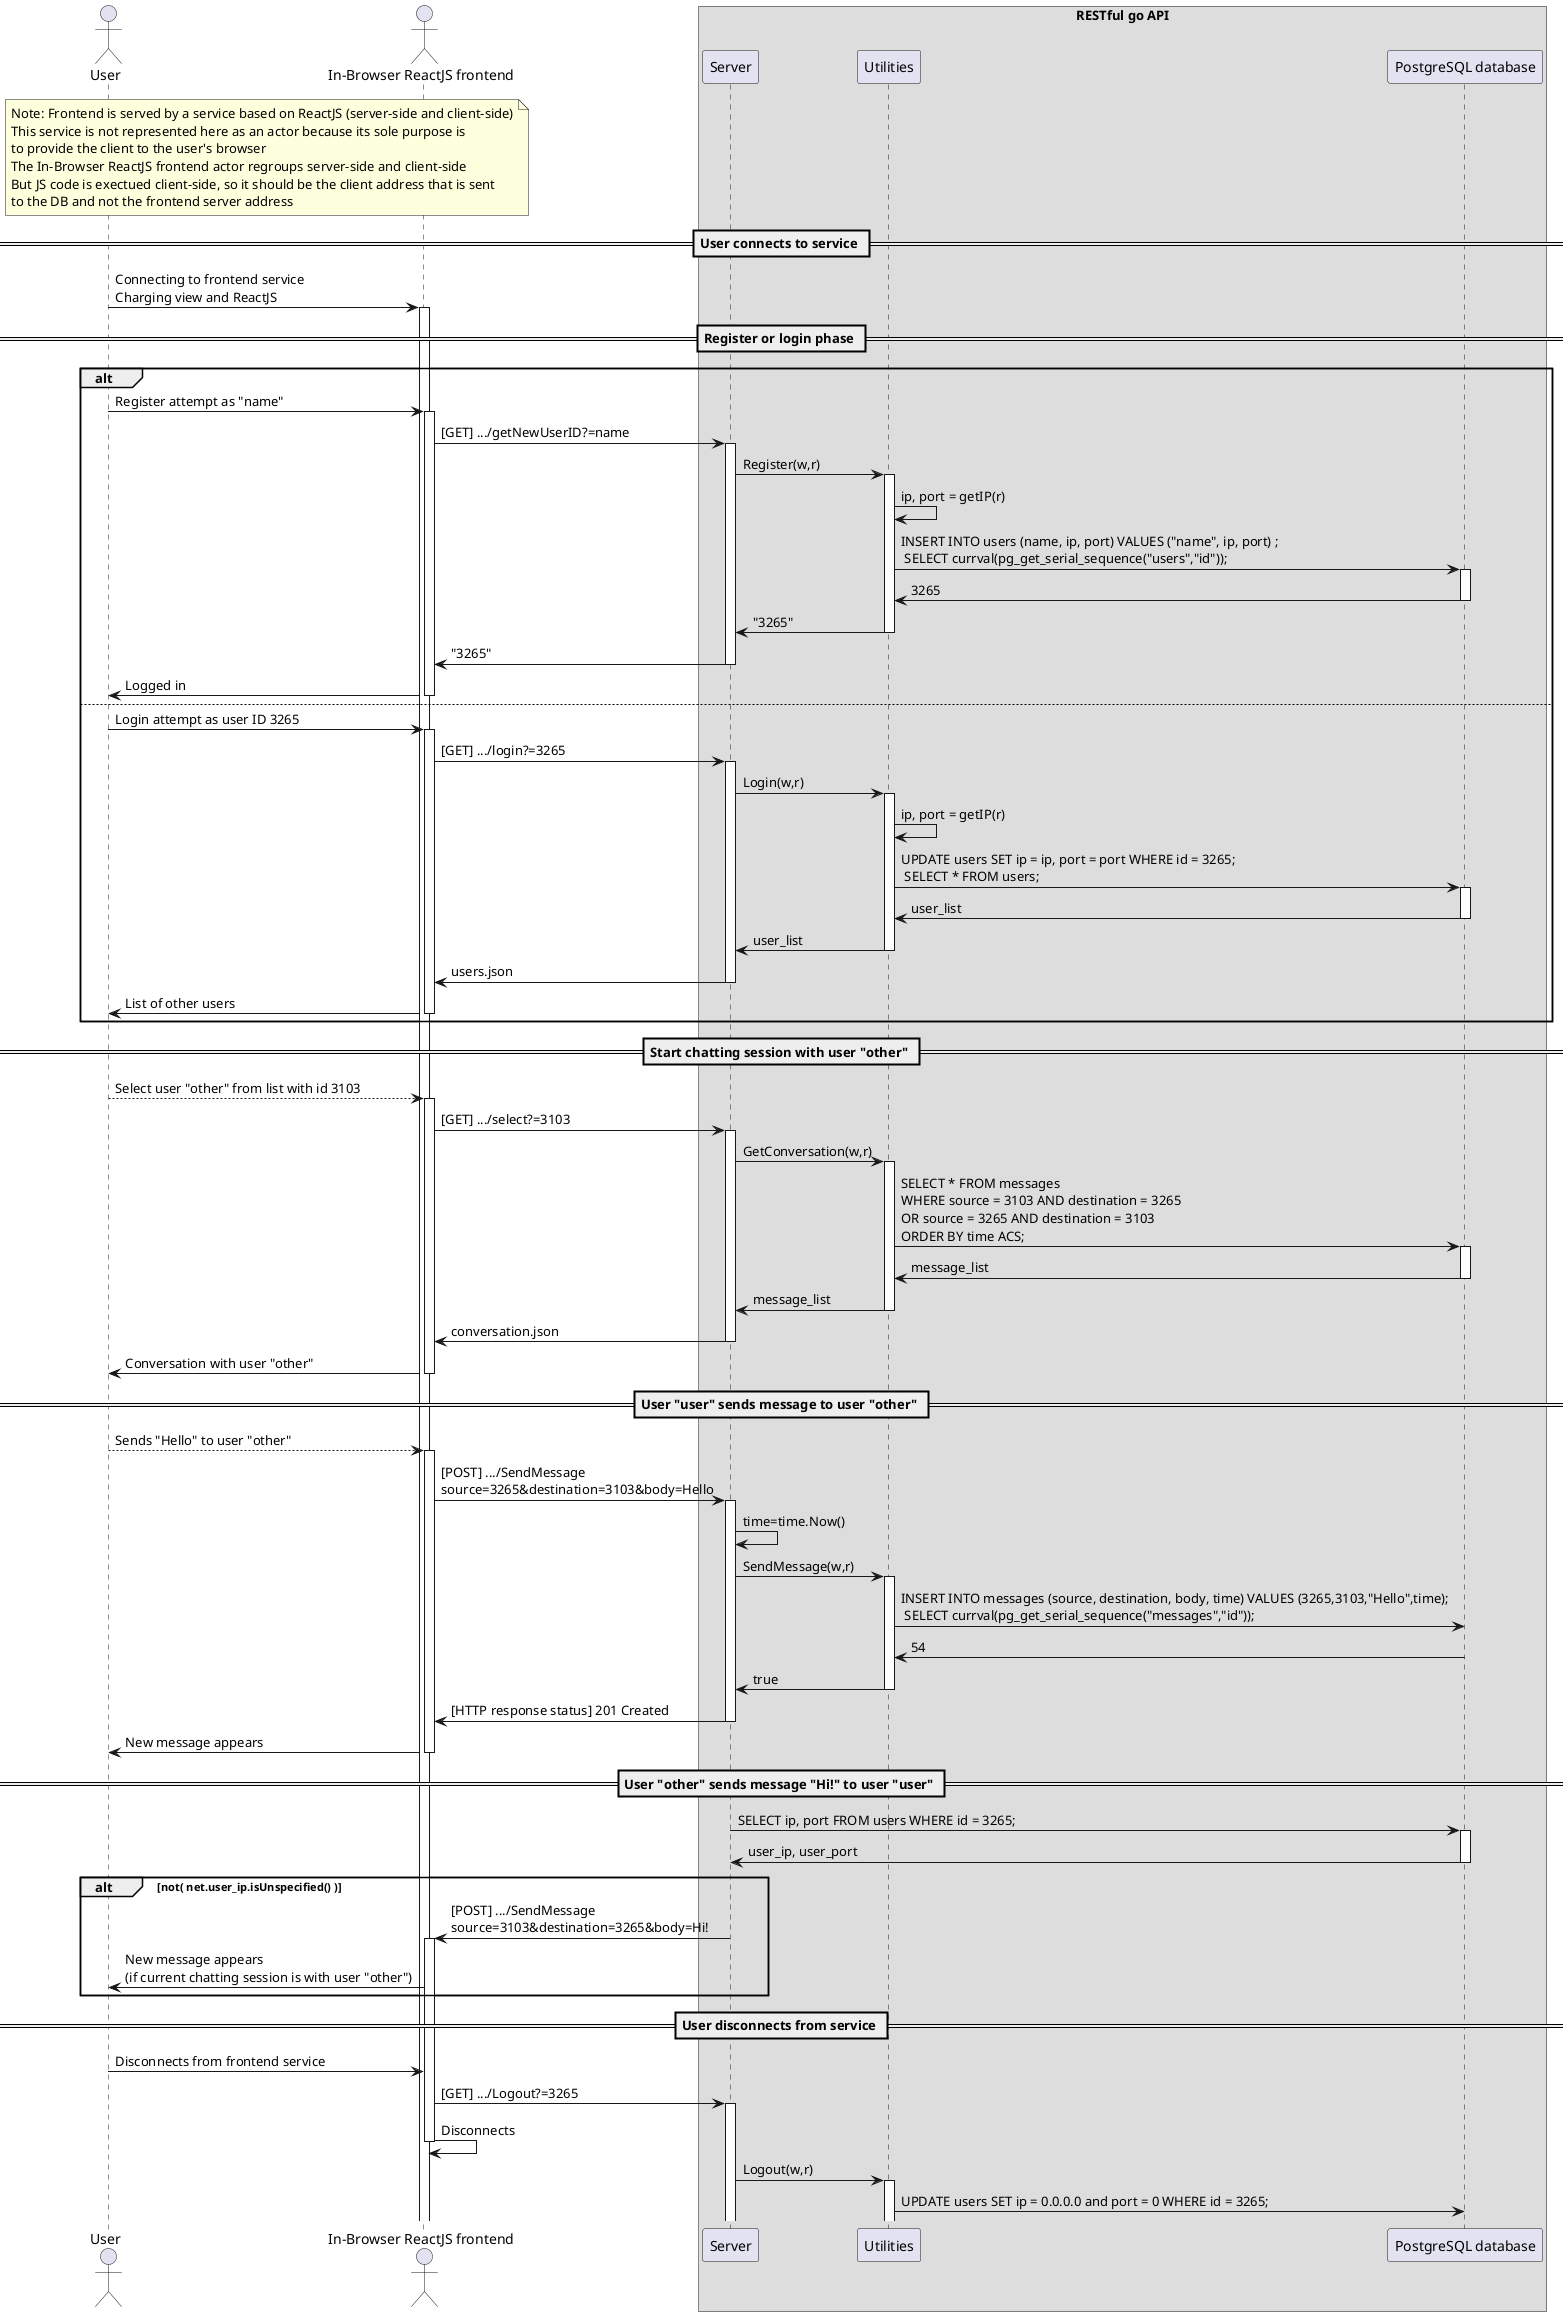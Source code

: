@startuml  sequence_white_box 
actor User

actor "In-Browser ReactJS frontend" as front
box "RESTful go API"
  participant  "Server" as server
  participant "Utilities" as utils
  participant "PostgreSQL database" as db

end box

note over User, front : Note: Frontend is served by a service based on ReactJS (server-side and client-side)\nThis service is not represented here as an actor because its sole purpose is\nto provide the client to the user's browser\nThe In-Browser ReactJS frontend actor regroups server-side and client-side\nBut JS code is exectued client-side, so it should be the client address that is sent\nto the DB and not the frontend server address
== User connects to service ==
User -> front ++ : Connecting to frontend service\nCharging view and ReactJS
  
== Register or login phase ==
  alt
  User -> front++ : Register attempt as "name"
    front -> server++ : [GET] .../getNewUserID?=name
        server -> utils ++ : Register(w,r)
            utils -> utils : ip, port = getIP(r)
            utils -> db ++  : INSERT INTO users (name, ip, port) VALUES ("name", ip, port) ;\n SELECT currval(pg_get_serial_sequence("users","id"));
            db -> utils -- : 3265
        utils -> server -- : "3265"
    server -> front -- : "3265"
  front -> User -- : Logged in
  else
  User -> front++ : Login attempt as user ID 3265
    front -> server++ : [GET] .../login?=3265
        server -> utils ++ : Login(w,r)
            utils -> utils : ip, port = getIP(r)
            utils -> db ++  : UPDATE users SET ip = ip, port = port WHERE id = 3265;\n SELECT * FROM users;
            db -> utils -- : user_list
        utils -> server -- : user_list
    server -> front -- : users.json
  front -> User -- : List of other users
  end

== Start chatting session with user "other" == 
  User --> front ++ : Select user "other" from list with id 3103
    front -> server++ : [GET] .../select?=3103
        server -> utils ++ : GetConversation(w,r)
            utils -> db ++  : SELECT * FROM messages\nWHERE source = 3103 AND destination = 3265\nOR source = 3265 AND destination = 3103\nORDER BY time ACS;
            db -> utils -- : message_list
        utils -> server -- : message_list
    server -> front -- : conversation.json
  front -> User -- : Conversation with user "other"

== User "user" sends message to user "other" == 
  User --> front ++ : Sends "Hello" to user "other"
    front -> server++ : [POST] .../SendMessage\nsource=3265&destination=3103&body=Hello
        server -> server : time=time.Now()
        server -> utils ++ : SendMessage(w,r)
            utils -> db  : INSERT INTO messages (source, destination, body, time) VALUES (3265,3103,"Hello",time);\n SELECT currval(pg_get_serial_sequence("messages","id"));
            db -> utils -- : 54
        utils -> server -- : true
    server -> front -- : [HTTP response status] 201 Created
  front -> User -- : New message appears

== User "other" sends message "Hi!" to user "user" ==
        server -> db ++ : SELECT ip, port FROM users WHERE id = 3265;
        db -> server -- : user_ip, user_port
        alt not( net.user_ip.isUnspecified() )
        server -> front ++ : [POST] .../SendMessage\nsource=3103&destination=3265&body=Hi!
      front -> User : New message appears\n(if current chatting session is with user "other") 
        end

== User disconnects from service ==  
User -> front : Disconnects from frontend service
front -> server++ : [GET] .../Logout?=3265
    front -> front -- : Disconnects
    server -> utils ++ : Logout(w,r)
        utils -> db  : UPDATE users SET ip = 0.0.0.0 and port = 0 WHERE id = 3265;

@enduml